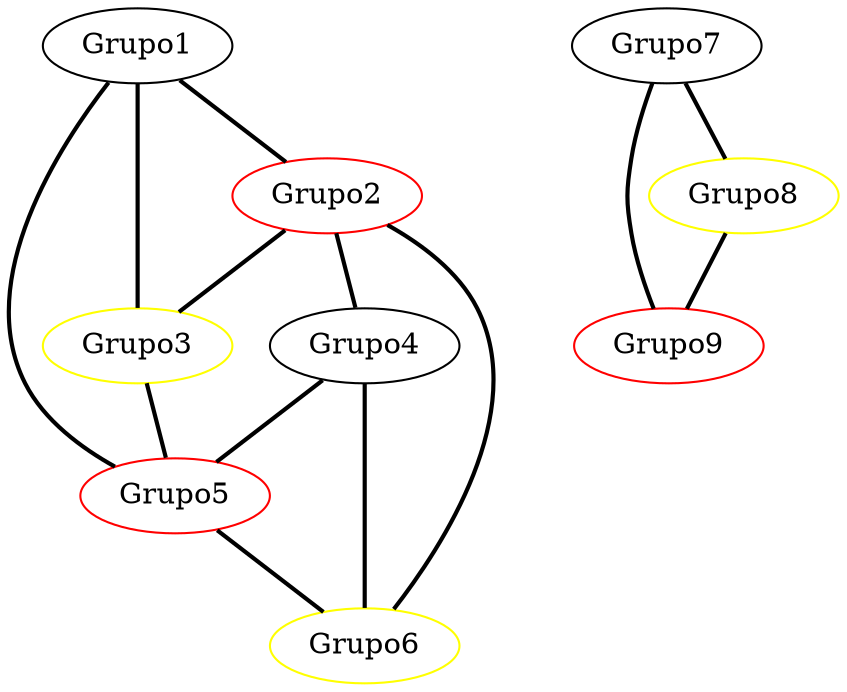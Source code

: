 strict graph G {
  1 [ color="" label="Grupo1" ];
  2 [ color="red" label="Grupo2" ];
  3 [ color="yellow" label="Grupo3" ];
  4 [ color="red" label="Grupo5" ];
  5 [ color="" label="Grupo4" ];
  6 [ color="yellow" label="Grupo6" ];
  7 [ color="" label="Grupo7" ];
  8 [ color="red" label="Grupo9" ];
  9 [ color="yellow" label="Grupo8" ];
  1 -- 2 [ style="bold" label="" ];
  1 -- 3 [ style="bold" label="" ];
  2 -- 3 [ style="bold" label="" ];
  1 -- 4 [ style="bold" label="" ];
  3 -- 4 [ style="bold" label="" ];
  2 -- 5 [ style="bold" label="" ];
  2 -- 6 [ style="bold" label="" ];
  5 -- 6 [ style="bold" label="" ];
  5 -- 4 [ style="bold" label="" ];
  4 -- 6 [ style="bold" label="" ];
  7 -- 8 [ style="bold" label="" ];
  9 -- 8 [ style="bold" label="" ];
  7 -- 9 [ style="bold" label="" ];
}
